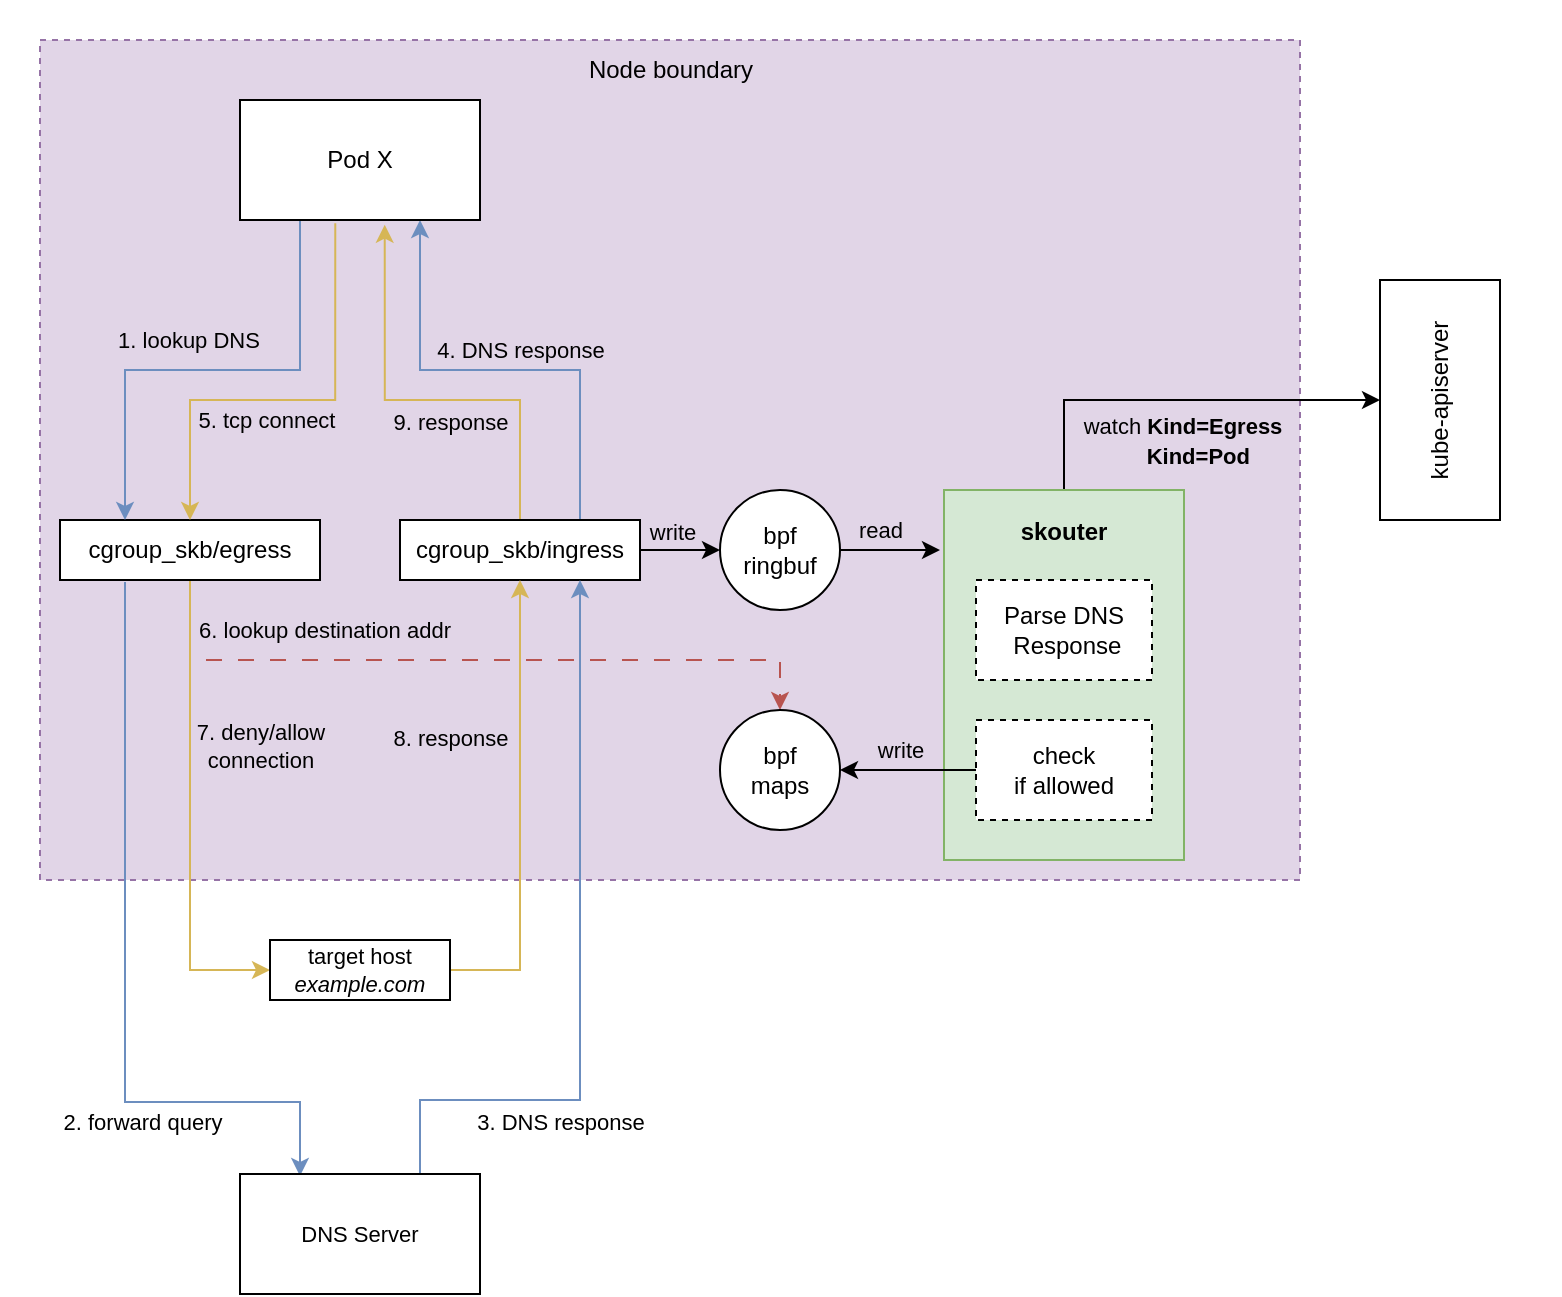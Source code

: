 <mxfile version="20.8.13" type="device" pages="3"><diagram id="5MiEAbhjjOFsGYT0DP22" name="overview"><mxGraphModel dx="1388" dy="766" grid="1" gridSize="10" guides="1" tooltips="1" connect="1" arrows="1" fold="1" page="1" pageScale="1" pageWidth="827" pageHeight="1169" math="0" shadow="0"><root><mxCell id="0"/><mxCell id="1" parent="0"/><mxCell id="bEOtveHDajYnRCtO0ObN-43" value="" style="rounded=0;whiteSpace=wrap;html=1;dashed=1;fontSize=11;strokeColor=none;fillColor=#FFFFFF;" parent="1" vertex="1"><mxGeometry x="200" y="80" width="780" height="580" as="geometry"/></mxCell><mxCell id="yd0TEU04obXBXZhD5aOB-1" value="" style="rounded=0;whiteSpace=wrap;html=1;fillColor=#e1d5e7;dashed=1;strokeColor=#9673a6;" vertex="1" parent="1"><mxGeometry x="220" y="100" width="630" height="420" as="geometry"/></mxCell><mxCell id="bEOtveHDajYnRCtO0ObN-11" style="edgeStyle=orthogonalEdgeStyle;rounded=0;orthogonalLoop=1;jettySize=auto;html=1;exitX=1;exitY=0.5;exitDx=0;exitDy=0;entryX=0;entryY=0.5;entryDx=0;entryDy=0;" parent="1" source="bEOtveHDajYnRCtO0ObN-4" target="bEOtveHDajYnRCtO0ObN-10" edge="1"><mxGeometry relative="1" as="geometry"/></mxCell><mxCell id="bEOtveHDajYnRCtO0ObN-13" value="write" style="edgeLabel;html=1;align=center;verticalAlign=middle;resizable=0;points=[];labelBackgroundColor=none;" parent="bEOtveHDajYnRCtO0ObN-11" vertex="1" connectable="0"><mxGeometry x="0.2" relative="1" as="geometry"><mxPoint x="-8" y="-9" as="offset"/></mxGeometry></mxCell><mxCell id="bEOtveHDajYnRCtO0ObN-23" value="2. forward query" style="edgeStyle=orthogonalEdgeStyle;rounded=0;orthogonalLoop=1;jettySize=auto;html=1;exitX=0.25;exitY=1;exitDx=0;exitDy=0;entryX=0.25;entryY=0;entryDx=0;entryDy=0;labelBackgroundColor=none;fontSize=11;fillColor=#dae8fc;strokeColor=#6c8ebf;" parent="1" edge="1"><mxGeometry x="0.391" y="-10" relative="1" as="geometry"><Array as="points"><mxPoint x="263" y="631"/><mxPoint x="350" y="631"/></Array><mxPoint x="1" as="offset"/><mxPoint x="262.5" y="371" as="sourcePoint"/><mxPoint x="350" y="668" as="targetPoint"/></mxGeometry></mxCell><mxCell id="bEOtveHDajYnRCtO0ObN-35" style="edgeStyle=orthogonalEdgeStyle;rounded=0;orthogonalLoop=1;jettySize=auto;html=1;exitX=0.5;exitY=1;exitDx=0;exitDy=0;labelBackgroundColor=none;fontSize=11;entryX=0.5;entryY=0;entryDx=0;entryDy=0;dashed=1;dashPattern=8 8;fillColor=#f8cecc;strokeColor=#b85450;" parent="1" source="bEOtveHDajYnRCtO0ObN-3" target="bEOtveHDajYnRCtO0ObN-16" edge="1"><mxGeometry relative="1" as="geometry"><mxPoint x="295" y="450" as="targetPoint"/><Array as="points"><mxPoint x="295" y="410"/><mxPoint x="590" y="410"/></Array></mxGeometry></mxCell><mxCell id="bEOtveHDajYnRCtO0ObN-37" value="6. lookup destination addr" style="edgeLabel;html=1;align=center;verticalAlign=middle;resizable=0;points=[];fontSize=11;labelBackgroundColor=none;" parent="bEOtveHDajYnRCtO0ObN-35" vertex="1" connectable="0"><mxGeometry x="-0.531" y="2" relative="1" as="geometry"><mxPoint x="22" y="-13" as="offset"/></mxGeometry></mxCell><mxCell id="bEOtveHDajYnRCtO0ObN-38" style="edgeStyle=orthogonalEdgeStyle;rounded=0;orthogonalLoop=1;jettySize=auto;html=1;exitX=0.5;exitY=1;exitDx=0;exitDy=0;entryX=0;entryY=0.5;entryDx=0;entryDy=0;labelBackgroundColor=none;fontSize=11;fillColor=#fff2cc;strokeColor=#d6b656;" parent="1" source="bEOtveHDajYnRCtO0ObN-3" target="bEOtveHDajYnRCtO0ObN-36" edge="1"><mxGeometry relative="1" as="geometry"/></mxCell><mxCell id="bEOtveHDajYnRCtO0ObN-39" value="7. deny/allow&lt;br&gt;connection" style="edgeLabel;html=1;align=center;verticalAlign=middle;resizable=0;points=[];fontSize=11;labelBackgroundColor=none;" parent="bEOtveHDajYnRCtO0ObN-38" vertex="1" connectable="0"><mxGeometry x="-0.541" relative="1" as="geometry"><mxPoint x="35" y="29" as="offset"/></mxGeometry></mxCell><mxCell id="bEOtveHDajYnRCtO0ObN-3" value="cgroup_skb/egress" style="whiteSpace=wrap;html=1;" parent="1" vertex="1"><mxGeometry x="230" y="340" width="130" height="30" as="geometry"/></mxCell><mxCell id="bEOtveHDajYnRCtO0ObN-25" style="edgeStyle=orthogonalEdgeStyle;rounded=0;orthogonalLoop=1;jettySize=auto;html=1;exitX=0.75;exitY=0;exitDx=0;exitDy=0;entryX=0.75;entryY=1;entryDx=0;entryDy=0;labelBackgroundColor=none;fontSize=11;fillColor=#dae8fc;strokeColor=#6c8ebf;" parent="1" source="bEOtveHDajYnRCtO0ObN-4" target="bEOtveHDajYnRCtO0ObN-5" edge="1"><mxGeometry relative="1" as="geometry"/></mxCell><mxCell id="bEOtveHDajYnRCtO0ObN-26" value="4. DNS response" style="edgeLabel;html=1;align=center;verticalAlign=middle;resizable=0;points=[];fontSize=11;labelBackgroundColor=none;" parent="bEOtveHDajYnRCtO0ObN-25" vertex="1" connectable="0"><mxGeometry x="0.437" relative="1" as="geometry"><mxPoint x="50" as="offset"/></mxGeometry></mxCell><mxCell id="bEOtveHDajYnRCtO0ObN-34" style="edgeStyle=orthogonalEdgeStyle;rounded=0;orthogonalLoop=1;jettySize=auto;html=1;exitX=0.5;exitY=0;exitDx=0;exitDy=0;entryX=0.603;entryY=1.039;entryDx=0;entryDy=0;labelBackgroundColor=none;fontSize=11;entryPerimeter=0;fillColor=#fff2cc;strokeColor=#d6b656;" parent="1" source="bEOtveHDajYnRCtO0ObN-4" target="bEOtveHDajYnRCtO0ObN-5" edge="1"><mxGeometry relative="1" as="geometry"><Array as="points"><mxPoint x="460" y="280"/><mxPoint x="392" y="280"/></Array></mxGeometry></mxCell><mxCell id="L1wFR71rSN3-hvcoqjAi-3" value="9. response" style="edgeLabel;html=1;align=center;verticalAlign=middle;resizable=0;points=[];labelBackgroundColor=none;" parent="bEOtveHDajYnRCtO0ObN-34" vertex="1" connectable="0"><mxGeometry x="-0.614" y="2" relative="1" as="geometry"><mxPoint x="-33" y="-8" as="offset"/></mxGeometry></mxCell><mxCell id="bEOtveHDajYnRCtO0ObN-4" value="cgroup_skb/ingress" style="whiteSpace=wrap;html=1;" parent="1" vertex="1"><mxGeometry x="400" y="340" width="120" height="30" as="geometry"/></mxCell><mxCell id="bEOtveHDajYnRCtO0ObN-7" style="edgeStyle=orthogonalEdgeStyle;rounded=0;orthogonalLoop=1;jettySize=auto;html=1;exitX=0.25;exitY=1;exitDx=0;exitDy=0;entryX=0.25;entryY=0;entryDx=0;entryDy=0;fillColor=#dae8fc;strokeColor=#6c8ebf;" parent="1" source="bEOtveHDajYnRCtO0ObN-5" target="bEOtveHDajYnRCtO0ObN-3" edge="1"><mxGeometry relative="1" as="geometry"/></mxCell><mxCell id="bEOtveHDajYnRCtO0ObN-8" value="1. lookup DNS" style="edgeLabel;html=1;align=center;verticalAlign=middle;resizable=0;points=[];labelBackgroundColor=none;" parent="bEOtveHDajYnRCtO0ObN-7" vertex="1" connectable="0"><mxGeometry x="-0.253" y="5" relative="1" as="geometry"><mxPoint x="-43" y="-20" as="offset"/></mxGeometry></mxCell><mxCell id="bEOtveHDajYnRCtO0ObN-32" style="edgeStyle=orthogonalEdgeStyle;rounded=0;orthogonalLoop=1;jettySize=auto;html=1;exitX=0.397;exitY=1.028;exitDx=0;exitDy=0;entryX=0.5;entryY=0;entryDx=0;entryDy=0;labelBackgroundColor=none;fontSize=11;fillColor=#fff2cc;strokeColor=#d6b656;exitPerimeter=0;" parent="1" source="bEOtveHDajYnRCtO0ObN-5" target="bEOtveHDajYnRCtO0ObN-3" edge="1"><mxGeometry relative="1" as="geometry"><Array as="points"><mxPoint x="368" y="280"/><mxPoint x="295" y="280"/></Array></mxGeometry></mxCell><mxCell id="bEOtveHDajYnRCtO0ObN-33" value="5. tcp connect" style="edgeLabel;html=1;align=center;verticalAlign=middle;resizable=0;points=[];fontSize=11;labelBackgroundColor=none;" parent="bEOtveHDajYnRCtO0ObN-32" vertex="1" connectable="0"><mxGeometry x="0.05" y="-1" relative="1" as="geometry"><mxPoint x="-7" y="11" as="offset"/></mxGeometry></mxCell><mxCell id="bEOtveHDajYnRCtO0ObN-5" value="Pod X" style="rounded=0;whiteSpace=wrap;html=1;" parent="1" vertex="1"><mxGeometry x="320" y="130" width="120" height="60" as="geometry"/></mxCell><mxCell id="bEOtveHDajYnRCtO0ObN-12" value="read" style="edgeStyle=orthogonalEdgeStyle;rounded=0;orthogonalLoop=1;jettySize=auto;html=1;exitX=1;exitY=0.5;exitDx=0;exitDy=0;labelBackgroundColor=none;" parent="1" source="bEOtveHDajYnRCtO0ObN-10" edge="1"><mxGeometry x="-0.231" y="10" relative="1" as="geometry"><mxPoint x="630" y="445" as="sourcePoint"/><mxPoint x="670" y="355" as="targetPoint"/><mxPoint as="offset"/></mxGeometry></mxCell><mxCell id="MfPeqB3Z2dwmXuDGAzAa-2" style="edgeStyle=orthogonalEdgeStyle;rounded=0;orthogonalLoop=1;jettySize=auto;html=1;exitX=0.5;exitY=0;exitDx=0;exitDy=0;entryX=0.5;entryY=0;entryDx=0;entryDy=0;" parent="1" source="bEOtveHDajYnRCtO0ObN-9" target="MfPeqB3Z2dwmXuDGAzAa-1" edge="1"><mxGeometry relative="1" as="geometry"/></mxCell><mxCell id="bEOtveHDajYnRCtO0ObN-9" value="&lt;b&gt;skouter&lt;/b&gt;&lt;br&gt;&lt;br&gt;&lt;br&gt;&lt;br&gt;&lt;br&gt;&lt;br&gt;&lt;br&gt;&lt;br&gt;&lt;br&gt;&lt;br&gt;&lt;br&gt;" style="whiteSpace=wrap;html=1;fillColor=#d5e8d4;strokeColor=#82b366;" parent="1" vertex="1"><mxGeometry x="672" y="325" width="120" height="185" as="geometry"/></mxCell><mxCell id="bEOtveHDajYnRCtO0ObN-10" value="bpf&lt;br&gt;ringbuf" style="ellipse;whiteSpace=wrap;html=1;" parent="1" vertex="1"><mxGeometry x="560" y="325" width="60" height="60" as="geometry"/></mxCell><mxCell id="bEOtveHDajYnRCtO0ObN-14" value="Parse DNS&lt;br&gt;&amp;nbsp;Response" style="whiteSpace=wrap;html=1;dashed=1;" parent="1" vertex="1"><mxGeometry x="688" y="370" width="88" height="50" as="geometry"/></mxCell><mxCell id="bEOtveHDajYnRCtO0ObN-16" value="bpf&lt;br&gt;maps" style="ellipse;whiteSpace=wrap;html=1;aspect=fixed;" parent="1" vertex="1"><mxGeometry x="560" y="435" width="60" height="60" as="geometry"/></mxCell><mxCell id="bEOtveHDajYnRCtO0ObN-24" style="edgeStyle=orthogonalEdgeStyle;rounded=0;orthogonalLoop=1;jettySize=auto;html=1;exitX=0.75;exitY=0;exitDx=0;exitDy=0;entryX=0.75;entryY=1;entryDx=0;entryDy=0;labelBackgroundColor=none;fontSize=11;fillColor=#dae8fc;strokeColor=#6c8ebf;" parent="1" source="bEOtveHDajYnRCtO0ObN-22" target="bEOtveHDajYnRCtO0ObN-4" edge="1"><mxGeometry relative="1" as="geometry"><Array as="points"><mxPoint x="410" y="630"/><mxPoint x="490" y="630"/></Array></mxGeometry></mxCell><mxCell id="bEOtveHDajYnRCtO0ObN-31" value="3. DNS response" style="edgeLabel;html=1;align=center;verticalAlign=middle;resizable=0;points=[];fontSize=11;" parent="bEOtveHDajYnRCtO0ObN-24" vertex="1" connectable="0"><mxGeometry x="-0.302" y="-2" relative="1" as="geometry"><mxPoint x="-12" y="25" as="offset"/></mxGeometry></mxCell><mxCell id="bEOtveHDajYnRCtO0ObN-22" value="DNS Server" style="whiteSpace=wrap;html=1;fontSize=11;" parent="1" vertex="1"><mxGeometry x="320" y="667" width="120" height="60" as="geometry"/></mxCell><mxCell id="L1wFR71rSN3-hvcoqjAi-1" style="edgeStyle=orthogonalEdgeStyle;rounded=0;orthogonalLoop=1;jettySize=auto;html=1;exitX=1;exitY=0.5;exitDx=0;exitDy=0;entryX=0.5;entryY=1;entryDx=0;entryDy=0;fillColor=#fff2cc;strokeColor=#d6b656;" parent="1" source="bEOtveHDajYnRCtO0ObN-36" target="bEOtveHDajYnRCtO0ObN-4" edge="1"><mxGeometry relative="1" as="geometry"/></mxCell><mxCell id="L1wFR71rSN3-hvcoqjAi-2" value="8. response" style="edgeLabel;html=1;align=center;verticalAlign=middle;resizable=0;points=[];labelBackgroundColor=none;" parent="L1wFR71rSN3-hvcoqjAi-1" vertex="1" connectable="0"><mxGeometry x="0.144" y="1" relative="1" as="geometry"><mxPoint x="-34" y="-20" as="offset"/></mxGeometry></mxCell><mxCell id="bEOtveHDajYnRCtO0ObN-36" value="target host&lt;br&gt;&lt;i&gt;example.com&lt;/i&gt;" style="whiteSpace=wrap;html=1;fontSize=11;" parent="1" vertex="1"><mxGeometry x="335" y="550" width="90" height="30" as="geometry"/></mxCell><mxCell id="bEOtveHDajYnRCtO0ObN-41" value="write" style="edgeStyle=orthogonalEdgeStyle;rounded=0;orthogonalLoop=1;jettySize=auto;html=1;exitX=0;exitY=0.5;exitDx=0;exitDy=0;entryX=1;entryY=0.5;entryDx=0;entryDy=0;labelBackgroundColor=none;fontSize=11;" parent="1" source="bEOtveHDajYnRCtO0ObN-40" target="bEOtveHDajYnRCtO0ObN-16" edge="1"><mxGeometry x="0.118" y="-10" relative="1" as="geometry"><mxPoint as="offset"/></mxGeometry></mxCell><mxCell id="bEOtveHDajYnRCtO0ObN-40" value="check &lt;br&gt;if allowed" style="whiteSpace=wrap;html=1;dashed=1;" parent="1" vertex="1"><mxGeometry x="688" y="440" width="88" height="50" as="geometry"/></mxCell><mxCell id="MfPeqB3Z2dwmXuDGAzAa-1" value="kube-apiserver" style="rounded=0;whiteSpace=wrap;html=1;rotation=-90;" parent="1" vertex="1"><mxGeometry x="860" y="250" width="120" height="60" as="geometry"/></mxCell><mxCell id="MfPeqB3Z2dwmXuDGAzAa-5" value="&lt;font style=&quot;font-size: 11px;&quot;&gt;watch &lt;b&gt;Kind=Egress&lt;br&gt;&amp;nbsp; &amp;nbsp; &amp;nbsp;Kind=Pod&lt;br&gt;&lt;/b&gt;&lt;/font&gt;" style="text;html=1;align=center;verticalAlign=middle;resizable=0;points=[];autosize=1;strokeColor=none;fillColor=none;" parent="1" vertex="1"><mxGeometry x="731" y="280" width="120" height="40" as="geometry"/></mxCell><mxCell id="yd0TEU04obXBXZhD5aOB-2" value="Node boundary" style="text;html=1;align=center;verticalAlign=middle;resizable=0;points=[];autosize=1;strokeColor=none;fillColor=none;" vertex="1" parent="1"><mxGeometry x="480" y="100" width="110" height="30" as="geometry"/></mxCell></root></mxGraphModel></diagram><diagram id="zswYZmSEBnR5YoDpw31P" name="data model"><mxGraphModel dx="1388" dy="766" grid="1" gridSize="10" guides="1" tooltips="1" connect="1" arrows="1" fold="1" page="1" pageScale="1" pageWidth="827" pageHeight="1169" math="0" shadow="0"><root><mxCell id="0"/><mxCell id="1" parent="0"/><mxCell id="Yi3RoTtLE4E2FswudicO-89" style="edgeStyle=orthogonalEdgeStyle;rounded=0;orthogonalLoop=1;jettySize=auto;html=1;exitX=0.5;exitY=1;exitDx=0;exitDy=0;" parent="1" source="Yi3RoTtLE4E2FswudicO-53" target="Yi3RoTtLE4E2FswudicO-64" edge="1"><mxGeometry relative="1" as="geometry"/></mxCell><mxCell id="Yi3RoTtLE4E2FswudicO-90" style="edgeStyle=orthogonalEdgeStyle;rounded=0;orthogonalLoop=1;jettySize=auto;html=1;exitX=0.5;exitY=1;exitDx=0;exitDy=0;entryX=0.5;entryY=0;entryDx=0;entryDy=0;" parent="1" source="Yi3RoTtLE4E2FswudicO-53" target="Yi3RoTtLE4E2FswudicO-62" edge="1"><mxGeometry relative="1" as="geometry"/></mxCell><mxCell id="Yi3RoTtLE4E2FswudicO-91" style="edgeStyle=orthogonalEdgeStyle;rounded=0;orthogonalLoop=1;jettySize=auto;html=1;exitX=0.5;exitY=1;exitDx=0;exitDy=0;entryX=0.5;entryY=0;entryDx=0;entryDy=0;" parent="1" source="Yi3RoTtLE4E2FswudicO-53" target="Yi3RoTtLE4E2FswudicO-69" edge="1"><mxGeometry relative="1" as="geometry"/></mxCell><mxCell id="Yi3RoTtLE4E2FswudicO-92" style="edgeStyle=orthogonalEdgeStyle;rounded=0;orthogonalLoop=1;jettySize=auto;html=1;exitX=0.5;exitY=1;exitDx=0;exitDy=0;entryX=0.5;entryY=0;entryDx=0;entryDy=0;" parent="1" source="Yi3RoTtLE4E2FswudicO-53" target="Yi3RoTtLE4E2FswudicO-86" edge="1"><mxGeometry relative="1" as="geometry"><Array as="points"><mxPoint x="513" y="195"/><mxPoint x="845" y="195"/></Array></mxGeometry></mxCell><mxCell id="Yi3RoTtLE4E2FswudicO-53" value="userspace" style="whiteSpace=wrap;html=1;" parent="1" vertex="1"><mxGeometry x="460" y="80" width="105" height="70" as="geometry"/></mxCell><mxCell id="Yi3RoTtLE4E2FswudicO-55" value="" style="group" parent="1" vertex="1" connectable="0"><mxGeometry x="50" y="250" width="210" height="210" as="geometry"/></mxCell><mxCell id="Yi3RoTtLE4E2FswudicO-63" value="" style="group" parent="Yi3RoTtLE4E2FswudicO-55" vertex="1" connectable="0"><mxGeometry x="-10" y="-10" width="220" height="220" as="geometry"/></mxCell><mxCell id="Yi3RoTtLE4E2FswudicO-62" value="" style="rounded=0;whiteSpace=wrap;html=1;fillColor=#dae8fc;strokeColor=#6c8ebf;" parent="Yi3RoTtLE4E2FswudicO-63" vertex="1"><mxGeometry width="220" height="220" as="geometry"/></mxCell><mxCell id="Yi3RoTtLE4E2FswudicO-4" value="egress_ip_config" style="rounded=0;whiteSpace=wrap;html=1;" parent="Yi3RoTtLE4E2FswudicO-63" vertex="1"><mxGeometry x="45" y="10" width="120" height="60" as="geometry"/></mxCell><mxCell id="Yi3RoTtLE4E2FswudicO-12" value="pod1" style="rounded=0;whiteSpace=wrap;html=1;" parent="Yi3RoTtLE4E2FswudicO-63" vertex="1"><mxGeometry x="30" y="110" width="50" height="40" as="geometry"/></mxCell><mxCell id="Yi3RoTtLE4E2FswudicO-1" style="edgeStyle=orthogonalEdgeStyle;rounded=0;orthogonalLoop=1;jettySize=auto;html=1;exitX=0.5;exitY=1;exitDx=0;exitDy=0;entryX=0.5;entryY=0;entryDx=0;entryDy=0;" parent="Yi3RoTtLE4E2FswudicO-63" source="Yi3RoTtLE4E2FswudicO-4" target="Yi3RoTtLE4E2FswudicO-12" edge="1"><mxGeometry relative="1" as="geometry"/></mxCell><mxCell id="Yi3RoTtLE4E2FswudicO-13" value="pod2" style="rounded=0;whiteSpace=wrap;html=1;" parent="Yi3RoTtLE4E2FswudicO-63" vertex="1"><mxGeometry x="80" y="110" width="50" height="40" as="geometry"/></mxCell><mxCell id="Yi3RoTtLE4E2FswudicO-2" style="edgeStyle=orthogonalEdgeStyle;rounded=0;orthogonalLoop=1;jettySize=auto;html=1;exitX=0.5;exitY=1;exitDx=0;exitDy=0;" parent="Yi3RoTtLE4E2FswudicO-63" source="Yi3RoTtLE4E2FswudicO-4" target="Yi3RoTtLE4E2FswudicO-13" edge="1"><mxGeometry relative="1" as="geometry"/></mxCell><mxCell id="Yi3RoTtLE4E2FswudicO-14" value="pod..." style="rounded=0;whiteSpace=wrap;html=1;" parent="Yi3RoTtLE4E2FswudicO-63" vertex="1"><mxGeometry x="130" y="110" width="50" height="40" as="geometry"/></mxCell><mxCell id="Yi3RoTtLE4E2FswudicO-3" style="edgeStyle=orthogonalEdgeStyle;rounded=0;orthogonalLoop=1;jettySize=auto;html=1;exitX=0.5;exitY=1;exitDx=0;exitDy=0;entryX=0.5;entryY=0;entryDx=0;entryDy=0;" parent="Yi3RoTtLE4E2FswudicO-63" source="Yi3RoTtLE4E2FswudicO-4" target="Yi3RoTtLE4E2FswudicO-14" edge="1"><mxGeometry relative="1" as="geometry"/></mxCell><mxCell id="Yi3RoTtLE4E2FswudicO-21" value="ip x" style="whiteSpace=wrap;html=1;" parent="Yi3RoTtLE4E2FswudicO-63" vertex="1"><mxGeometry x="10" y="190" width="30" height="20" as="geometry"/></mxCell><mxCell id="Yi3RoTtLE4E2FswudicO-9" style="edgeStyle=orthogonalEdgeStyle;rounded=0;orthogonalLoop=1;jettySize=auto;html=1;exitX=0.5;exitY=1;exitDx=0;exitDy=0;entryX=0.5;entryY=0;entryDx=0;entryDy=0;" parent="Yi3RoTtLE4E2FswudicO-63" source="Yi3RoTtLE4E2FswudicO-12" target="Yi3RoTtLE4E2FswudicO-21" edge="1"><mxGeometry relative="1" as="geometry"/></mxCell><mxCell id="Yi3RoTtLE4E2FswudicO-22" value="ip y" style="whiteSpace=wrap;html=1;" parent="Yi3RoTtLE4E2FswudicO-63" vertex="1"><mxGeometry x="40" y="190" width="30" height="20" as="geometry"/></mxCell><mxCell id="Yi3RoTtLE4E2FswudicO-10" style="edgeStyle=orthogonalEdgeStyle;rounded=0;orthogonalLoop=1;jettySize=auto;html=1;exitX=0.5;exitY=1;exitDx=0;exitDy=0;entryX=0.5;entryY=0;entryDx=0;entryDy=0;" parent="Yi3RoTtLE4E2FswudicO-63" source="Yi3RoTtLE4E2FswudicO-12" target="Yi3RoTtLE4E2FswudicO-22" edge="1"><mxGeometry relative="1" as="geometry"/></mxCell><mxCell id="Yi3RoTtLE4E2FswudicO-23" value="ip z" style="whiteSpace=wrap;html=1;" parent="Yi3RoTtLE4E2FswudicO-63" vertex="1"><mxGeometry x="70" y="190" width="30" height="20" as="geometry"/></mxCell><mxCell id="Yi3RoTtLE4E2FswudicO-11" style="edgeStyle=orthogonalEdgeStyle;rounded=0;orthogonalLoop=1;jettySize=auto;html=1;exitX=0.5;exitY=1;exitDx=0;exitDy=0;entryX=0.5;entryY=0;entryDx=0;entryDy=0;" parent="Yi3RoTtLE4E2FswudicO-63" source="Yi3RoTtLE4E2FswudicO-12" target="Yi3RoTtLE4E2FswudicO-23" edge="1"><mxGeometry relative="1" as="geometry"/></mxCell><mxCell id="Yi3RoTtLE4E2FswudicO-65" value="" style="group" parent="1" vertex="1" connectable="0"><mxGeometry x="290" y="250" width="430" height="290" as="geometry"/></mxCell><mxCell id="Yi3RoTtLE4E2FswudicO-68" value="" style="group" parent="Yi3RoTtLE4E2FswudicO-65" vertex="1" connectable="0"><mxGeometry x="-12.5" y="-10" width="222.5" height="220" as="geometry"/></mxCell><mxCell id="Yi3RoTtLE4E2FswudicO-64" value="" style="whiteSpace=wrap;html=1;fillColor=#dae8fc;strokeColor=#6c8ebf;" parent="Yi3RoTtLE4E2FswudicO-68" vertex="1"><mxGeometry width="222.5" height="220" as="geometry"/></mxCell><mxCell id="Yi3RoTtLE4E2FswudicO-8" value="egress_cidr_config" style="rounded=0;whiteSpace=wrap;html=1;" parent="Yi3RoTtLE4E2FswudicO-68" vertex="1"><mxGeometry x="55" y="10" width="120" height="60" as="geometry"/></mxCell><mxCell id="Yi3RoTtLE4E2FswudicO-18" value="pod1" style="rounded=0;whiteSpace=wrap;html=1;" parent="Yi3RoTtLE4E2FswudicO-68" vertex="1"><mxGeometry x="40" y="110" width="50" height="40" as="geometry"/></mxCell><mxCell id="Yi3RoTtLE4E2FswudicO-6" style="edgeStyle=orthogonalEdgeStyle;rounded=0;orthogonalLoop=1;jettySize=auto;html=1;exitX=0.5;exitY=1;exitDx=0;exitDy=0;entryX=0.5;entryY=0;entryDx=0;entryDy=0;" parent="Yi3RoTtLE4E2FswudicO-68" source="Yi3RoTtLE4E2FswudicO-8" target="Yi3RoTtLE4E2FswudicO-18" edge="1"><mxGeometry relative="1" as="geometry"/></mxCell><mxCell id="Yi3RoTtLE4E2FswudicO-19" value="pod2" style="rounded=0;whiteSpace=wrap;html=1;" parent="Yi3RoTtLE4E2FswudicO-68" vertex="1"><mxGeometry x="90" y="110" width="50" height="40" as="geometry"/></mxCell><mxCell id="Yi3RoTtLE4E2FswudicO-5" style="edgeStyle=orthogonalEdgeStyle;rounded=0;orthogonalLoop=1;jettySize=auto;html=1;exitX=0.5;exitY=1;exitDx=0;exitDy=0;entryX=0.5;entryY=0;entryDx=0;entryDy=0;" parent="Yi3RoTtLE4E2FswudicO-68" source="Yi3RoTtLE4E2FswudicO-8" target="Yi3RoTtLE4E2FswudicO-19" edge="1"><mxGeometry relative="1" as="geometry"/></mxCell><mxCell id="Yi3RoTtLE4E2FswudicO-20" value="pod..." style="rounded=0;whiteSpace=wrap;html=1;" parent="Yi3RoTtLE4E2FswudicO-68" vertex="1"><mxGeometry x="140" y="110" width="50" height="40" as="geometry"/></mxCell><mxCell id="Yi3RoTtLE4E2FswudicO-7" style="edgeStyle=orthogonalEdgeStyle;rounded=0;orthogonalLoop=1;jettySize=auto;html=1;exitX=0.5;exitY=1;exitDx=0;exitDy=0;entryX=0.5;entryY=0;entryDx=0;entryDy=0;" parent="Yi3RoTtLE4E2FswudicO-68" source="Yi3RoTtLE4E2FswudicO-8" target="Yi3RoTtLE4E2FswudicO-20" edge="1"><mxGeometry relative="1" as="geometry"/></mxCell><mxCell id="Yi3RoTtLE4E2FswudicO-24" value="cidr x" style="whiteSpace=wrap;html=1;" parent="Yi3RoTtLE4E2FswudicO-68" vertex="1"><mxGeometry x="12.5" y="190" width="35" height="20" as="geometry"/></mxCell><mxCell id="Yi3RoTtLE4E2FswudicO-15" style="edgeStyle=orthogonalEdgeStyle;rounded=0;orthogonalLoop=1;jettySize=auto;html=1;exitX=0.5;exitY=1;exitDx=0;exitDy=0;entryX=0.5;entryY=0;entryDx=0;entryDy=0;" parent="Yi3RoTtLE4E2FswudicO-68" source="Yi3RoTtLE4E2FswudicO-18" target="Yi3RoTtLE4E2FswudicO-24" edge="1"><mxGeometry relative="1" as="geometry"/></mxCell><mxCell id="Yi3RoTtLE4E2FswudicO-25" value="cidr y" style="whiteSpace=wrap;html=1;" parent="Yi3RoTtLE4E2FswudicO-68" vertex="1"><mxGeometry x="47.5" y="190" width="35" height="20" as="geometry"/></mxCell><mxCell id="Yi3RoTtLE4E2FswudicO-16" style="edgeStyle=orthogonalEdgeStyle;rounded=0;orthogonalLoop=1;jettySize=auto;html=1;exitX=0.5;exitY=1;exitDx=0;exitDy=0;entryX=0.5;entryY=0;entryDx=0;entryDy=0;" parent="Yi3RoTtLE4E2FswudicO-68" source="Yi3RoTtLE4E2FswudicO-18" target="Yi3RoTtLE4E2FswudicO-25" edge="1"><mxGeometry relative="1" as="geometry"/></mxCell><mxCell id="Yi3RoTtLE4E2FswudicO-26" value="cidr z" style="whiteSpace=wrap;html=1;" parent="Yi3RoTtLE4E2FswudicO-68" vertex="1"><mxGeometry x="82.5" y="190" width="35" height="20" as="geometry"/></mxCell><mxCell id="Yi3RoTtLE4E2FswudicO-17" style="edgeStyle=orthogonalEdgeStyle;rounded=0;orthogonalLoop=1;jettySize=auto;html=1;exitX=0.5;exitY=1;exitDx=0;exitDy=0;entryX=0.5;entryY=0;entryDx=0;entryDy=0;" parent="Yi3RoTtLE4E2FswudicO-68" source="Yi3RoTtLE4E2FswudicO-18" target="Yi3RoTtLE4E2FswudicO-26" edge="1"><mxGeometry relative="1" as="geometry"/></mxCell><mxCell id="Yi3RoTtLE4E2FswudicO-70" value="" style="group" parent="Yi3RoTtLE4E2FswudicO-65" vertex="1" connectable="0"><mxGeometry x="230" y="-10" width="200" height="220" as="geometry"/></mxCell><mxCell id="Yi3RoTtLE4E2FswudicO-69" value="" style="whiteSpace=wrap;html=1;fillColor=#dae8fc;strokeColor=#6c8ebf;" parent="Yi3RoTtLE4E2FswudicO-70" vertex="1"><mxGeometry width="200" height="220" as="geometry"/></mxCell><mxCell id="Yi3RoTtLE4E2FswudicO-30" value="egress_wc_ip_config" style="rounded=0;whiteSpace=wrap;html=1;" parent="Yi3RoTtLE4E2FswudicO-70" vertex="1"><mxGeometry x="45" y="10" width="120" height="60" as="geometry"/></mxCell><mxCell id="Yi3RoTtLE4E2FswudicO-34" value="pod1" style="rounded=0;whiteSpace=wrap;html=1;" parent="Yi3RoTtLE4E2FswudicO-70" vertex="1"><mxGeometry x="30" y="110" width="50" height="40" as="geometry"/></mxCell><mxCell id="Yi3RoTtLE4E2FswudicO-27" style="edgeStyle=orthogonalEdgeStyle;rounded=0;orthogonalLoop=1;jettySize=auto;html=1;exitX=0.5;exitY=1;exitDx=0;exitDy=0;" parent="Yi3RoTtLE4E2FswudicO-70" source="Yi3RoTtLE4E2FswudicO-30" target="Yi3RoTtLE4E2FswudicO-34" edge="1"><mxGeometry relative="1" as="geometry"/></mxCell><mxCell id="Yi3RoTtLE4E2FswudicO-35" value="pod2" style="rounded=0;whiteSpace=wrap;html=1;" parent="Yi3RoTtLE4E2FswudicO-70" vertex="1"><mxGeometry x="80" y="110" width="50" height="40" as="geometry"/></mxCell><mxCell id="Yi3RoTtLE4E2FswudicO-28" style="edgeStyle=orthogonalEdgeStyle;rounded=0;orthogonalLoop=1;jettySize=auto;html=1;exitX=0.5;exitY=1;exitDx=0;exitDy=0;entryX=0.5;entryY=0;entryDx=0;entryDy=0;" parent="Yi3RoTtLE4E2FswudicO-70" source="Yi3RoTtLE4E2FswudicO-30" target="Yi3RoTtLE4E2FswudicO-35" edge="1"><mxGeometry relative="1" as="geometry"/></mxCell><mxCell id="Yi3RoTtLE4E2FswudicO-36" value="pod..." style="rounded=0;whiteSpace=wrap;html=1;" parent="Yi3RoTtLE4E2FswudicO-70" vertex="1"><mxGeometry x="130" y="110" width="50" height="40" as="geometry"/></mxCell><mxCell id="Yi3RoTtLE4E2FswudicO-29" style="edgeStyle=orthogonalEdgeStyle;rounded=0;orthogonalLoop=1;jettySize=auto;html=1;exitX=0.5;exitY=1;exitDx=0;exitDy=0;entryX=0.5;entryY=0;entryDx=0;entryDy=0;" parent="Yi3RoTtLE4E2FswudicO-70" source="Yi3RoTtLE4E2FswudicO-30" target="Yi3RoTtLE4E2FswudicO-36" edge="1"><mxGeometry relative="1" as="geometry"/></mxCell><mxCell id="Yi3RoTtLE4E2FswudicO-37" value="ip x" style="whiteSpace=wrap;html=1;" parent="Yi3RoTtLE4E2FswudicO-70" vertex="1"><mxGeometry x="10" y="190" width="30" height="20" as="geometry"/></mxCell><mxCell id="Yi3RoTtLE4E2FswudicO-31" style="edgeStyle=orthogonalEdgeStyle;rounded=0;orthogonalLoop=1;jettySize=auto;html=1;exitX=0.5;exitY=1;exitDx=0;exitDy=0;entryX=0.5;entryY=0;entryDx=0;entryDy=0;" parent="Yi3RoTtLE4E2FswudicO-70" source="Yi3RoTtLE4E2FswudicO-34" target="Yi3RoTtLE4E2FswudicO-37" edge="1"><mxGeometry relative="1" as="geometry"/></mxCell><mxCell id="Yi3RoTtLE4E2FswudicO-38" value="ip y" style="whiteSpace=wrap;html=1;" parent="Yi3RoTtLE4E2FswudicO-70" vertex="1"><mxGeometry x="40" y="190" width="30" height="20" as="geometry"/></mxCell><mxCell id="Yi3RoTtLE4E2FswudicO-32" style="edgeStyle=orthogonalEdgeStyle;rounded=0;orthogonalLoop=1;jettySize=auto;html=1;exitX=0.5;exitY=1;exitDx=0;exitDy=0;" parent="Yi3RoTtLE4E2FswudicO-70" source="Yi3RoTtLE4E2FswudicO-34" target="Yi3RoTtLE4E2FswudicO-38" edge="1"><mxGeometry relative="1" as="geometry"/></mxCell><mxCell id="Yi3RoTtLE4E2FswudicO-39" value="ip z" style="whiteSpace=wrap;html=1;" parent="Yi3RoTtLE4E2FswudicO-70" vertex="1"><mxGeometry x="70" y="190" width="30" height="20" as="geometry"/></mxCell><mxCell id="Yi3RoTtLE4E2FswudicO-33" style="edgeStyle=orthogonalEdgeStyle;rounded=0;orthogonalLoop=1;jettySize=auto;html=1;exitX=0.5;exitY=1;exitDx=0;exitDy=0;entryX=0.5;entryY=0;entryDx=0;entryDy=0;" parent="Yi3RoTtLE4E2FswudicO-70" source="Yi3RoTtLE4E2FswudicO-34" target="Yi3RoTtLE4E2FswudicO-39" edge="1"><mxGeometry relative="1" as="geometry"/></mxCell><mxCell id="Yi3RoTtLE4E2FswudicO-99" value="read-only" style="text;html=1;align=center;verticalAlign=middle;resizable=0;points=[];autosize=1;strokeColor=none;fillColor=none;" parent="Yi3RoTtLE4E2FswudicO-65" vertex="1"><mxGeometry x="137" y="248" width="70" height="30" as="geometry"/></mxCell><mxCell id="Yi3RoTtLE4E2FswudicO-88" value="" style="group" parent="1" vertex="1" connectable="0"><mxGeometry x="738" y="239" width="215" height="223" as="geometry"/></mxCell><mxCell id="Yi3RoTtLE4E2FswudicO-86" value="" style="rounded=0;whiteSpace=wrap;html=1;fillColor=#dae8fc;strokeColor=#6c8ebf;" parent="Yi3RoTtLE4E2FswudicO-88" vertex="1"><mxGeometry width="215" height="223" as="geometry"/></mxCell><mxCell id="Yi3RoTtLE4E2FswudicO-43" value="egress_wc_seen" style="rounded=0;whiteSpace=wrap;html=1;" parent="Yi3RoTtLE4E2FswudicO-88" vertex="1"><mxGeometry x="62" y="11" width="120" height="60" as="geometry"/></mxCell><mxCell id="Yi3RoTtLE4E2FswudicO-47" value="pod1" style="rounded=0;whiteSpace=wrap;html=1;" parent="Yi3RoTtLE4E2FswudicO-88" vertex="1"><mxGeometry x="47" y="111" width="50" height="40" as="geometry"/></mxCell><mxCell id="Yi3RoTtLE4E2FswudicO-40" style="edgeStyle=orthogonalEdgeStyle;rounded=0;orthogonalLoop=1;jettySize=auto;html=1;exitX=0.5;exitY=1;exitDx=0;exitDy=0;" parent="Yi3RoTtLE4E2FswudicO-88" source="Yi3RoTtLE4E2FswudicO-43" target="Yi3RoTtLE4E2FswudicO-47" edge="1"><mxGeometry relative="1" as="geometry"/></mxCell><mxCell id="Yi3RoTtLE4E2FswudicO-48" value="pod2" style="rounded=0;whiteSpace=wrap;html=1;" parent="Yi3RoTtLE4E2FswudicO-88" vertex="1"><mxGeometry x="97" y="111" width="50" height="40" as="geometry"/></mxCell><mxCell id="Yi3RoTtLE4E2FswudicO-41" style="edgeStyle=orthogonalEdgeStyle;rounded=0;orthogonalLoop=1;jettySize=auto;html=1;exitX=0.5;exitY=1;exitDx=0;exitDy=0;entryX=0.5;entryY=0;entryDx=0;entryDy=0;" parent="Yi3RoTtLE4E2FswudicO-88" source="Yi3RoTtLE4E2FswudicO-43" target="Yi3RoTtLE4E2FswudicO-48" edge="1"><mxGeometry relative="1" as="geometry"/></mxCell><mxCell id="Yi3RoTtLE4E2FswudicO-49" value="pod..." style="rounded=0;whiteSpace=wrap;html=1;" parent="Yi3RoTtLE4E2FswudicO-88" vertex="1"><mxGeometry x="147" y="111" width="50" height="40" as="geometry"/></mxCell><mxCell id="Yi3RoTtLE4E2FswudicO-42" style="edgeStyle=orthogonalEdgeStyle;rounded=0;orthogonalLoop=1;jettySize=auto;html=1;exitX=0.5;exitY=1;exitDx=0;exitDy=0;entryX=0.5;entryY=0;entryDx=0;entryDy=0;" parent="Yi3RoTtLE4E2FswudicO-88" source="Yi3RoTtLE4E2FswudicO-43" target="Yi3RoTtLE4E2FswudicO-49" edge="1"><mxGeometry relative="1" as="geometry"/></mxCell><mxCell id="Yi3RoTtLE4E2FswudicO-50" value="host x" style="whiteSpace=wrap;html=1;" parent="Yi3RoTtLE4E2FswudicO-88" vertex="1"><mxGeometry x="12" y="191" width="40" height="20" as="geometry"/></mxCell><mxCell id="Yi3RoTtLE4E2FswudicO-44" style="edgeStyle=orthogonalEdgeStyle;rounded=0;orthogonalLoop=1;jettySize=auto;html=1;exitX=0.5;exitY=1;exitDx=0;exitDy=0;entryX=0.5;entryY=0;entryDx=0;entryDy=0;" parent="Yi3RoTtLE4E2FswudicO-88" source="Yi3RoTtLE4E2FswudicO-47" target="Yi3RoTtLE4E2FswudicO-50" edge="1"><mxGeometry relative="1" as="geometry"/></mxCell><mxCell id="Yi3RoTtLE4E2FswudicO-51" value="host y" style="whiteSpace=wrap;html=1;" parent="Yi3RoTtLE4E2FswudicO-88" vertex="1"><mxGeometry x="52" y="191" width="40" height="20" as="geometry"/></mxCell><mxCell id="Yi3RoTtLE4E2FswudicO-45" style="edgeStyle=orthogonalEdgeStyle;rounded=0;orthogonalLoop=1;jettySize=auto;html=1;exitX=0.5;exitY=1;exitDx=0;exitDy=0;entryX=0.5;entryY=0;entryDx=0;entryDy=0;" parent="Yi3RoTtLE4E2FswudicO-88" source="Yi3RoTtLE4E2FswudicO-47" target="Yi3RoTtLE4E2FswudicO-51" edge="1"><mxGeometry relative="1" as="geometry"/></mxCell><mxCell id="Yi3RoTtLE4E2FswudicO-52" value="host z" style="whiteSpace=wrap;html=1;" parent="Yi3RoTtLE4E2FswudicO-88" vertex="1"><mxGeometry x="92" y="191" width="40" height="20" as="geometry"/></mxCell><mxCell id="Yi3RoTtLE4E2FswudicO-46" style="edgeStyle=orthogonalEdgeStyle;rounded=0;orthogonalLoop=1;jettySize=auto;html=1;exitX=0.5;exitY=1;exitDx=0;exitDy=0;" parent="Yi3RoTtLE4E2FswudicO-88" source="Yi3RoTtLE4E2FswudicO-47" target="Yi3RoTtLE4E2FswudicO-52" edge="1"><mxGeometry relative="1" as="geometry"/></mxCell><mxCell id="Yi3RoTtLE4E2FswudicO-93" value="read/write" style="text;html=1;align=center;verticalAlign=middle;resizable=0;points=[];autosize=1;strokeColor=none;fillColor=none;" parent="1" vertex="1"><mxGeometry x="510" y="170" width="80" height="30" as="geometry"/></mxCell><mxCell id="Yi3RoTtLE4E2FswudicO-95" style="edgeStyle=orthogonalEdgeStyle;rounded=0;orthogonalLoop=1;jettySize=auto;html=1;exitX=0.5;exitY=0;exitDx=0;exitDy=0;" parent="1" source="Yi3RoTtLE4E2FswudicO-94" target="Yi3RoTtLE4E2FswudicO-64" edge="1"><mxGeometry relative="1" as="geometry"/></mxCell><mxCell id="Yi3RoTtLE4E2FswudicO-96" style="edgeStyle=orthogonalEdgeStyle;rounded=0;orthogonalLoop=1;jettySize=auto;html=1;exitX=0.5;exitY=0;exitDx=0;exitDy=0;entryX=0.5;entryY=1;entryDx=0;entryDy=0;" parent="1" source="Yi3RoTtLE4E2FswudicO-94" target="Yi3RoTtLE4E2FswudicO-69" edge="1"><mxGeometry relative="1" as="geometry"><Array as="points"><mxPoint x="492" y="500"/><mxPoint x="620" y="500"/></Array></mxGeometry></mxCell><mxCell id="Yi3RoTtLE4E2FswudicO-98" style="edgeStyle=orthogonalEdgeStyle;rounded=0;orthogonalLoop=1;jettySize=auto;html=1;exitX=0.5;exitY=0;exitDx=0;exitDy=0;" parent="1" source="Yi3RoTtLE4E2FswudicO-94" target="Yi3RoTtLE4E2FswudicO-62" edge="1"><mxGeometry relative="1" as="geometry"/></mxCell><mxCell id="Yi3RoTtLE4E2FswudicO-94" value="eBPF" style="whiteSpace=wrap;html=1;" parent="1" vertex="1"><mxGeometry x="440" y="540" width="105" height="70" as="geometry"/></mxCell></root></mxGraphModel></diagram><diagram id="0V77w3Vgd7wwpFCkopG0" name="data flow"><mxGraphModel dx="1388" dy="766" grid="1" gridSize="10" guides="1" tooltips="1" connect="1" arrows="1" fold="1" page="1" pageScale="1" pageWidth="827" pageHeight="1169" math="0" shadow="0"><root><mxCell id="0"/><mxCell id="1" parent="0"/></root></mxGraphModel></diagram></mxfile>